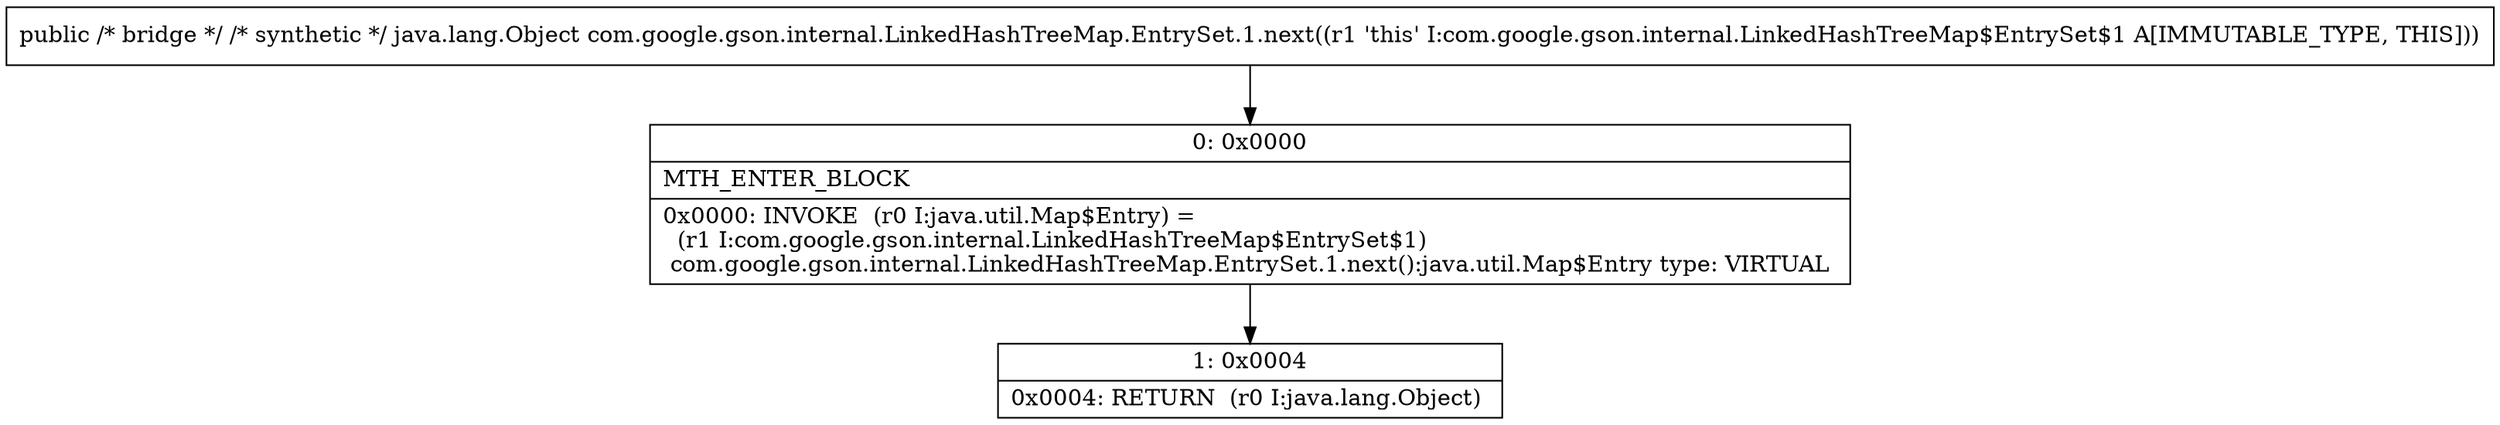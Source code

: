 digraph "CFG forcom.google.gson.internal.LinkedHashTreeMap.EntrySet.1.next()Ljava\/lang\/Object;" {
Node_0 [shape=record,label="{0\:\ 0x0000|MTH_ENTER_BLOCK\l|0x0000: INVOKE  (r0 I:java.util.Map$Entry) = \l  (r1 I:com.google.gson.internal.LinkedHashTreeMap$EntrySet$1)\l com.google.gson.internal.LinkedHashTreeMap.EntrySet.1.next():java.util.Map$Entry type: VIRTUAL \l}"];
Node_1 [shape=record,label="{1\:\ 0x0004|0x0004: RETURN  (r0 I:java.lang.Object) \l}"];
MethodNode[shape=record,label="{public \/* bridge *\/ \/* synthetic *\/ java.lang.Object com.google.gson.internal.LinkedHashTreeMap.EntrySet.1.next((r1 'this' I:com.google.gson.internal.LinkedHashTreeMap$EntrySet$1 A[IMMUTABLE_TYPE, THIS])) }"];
MethodNode -> Node_0;
Node_0 -> Node_1;
}

